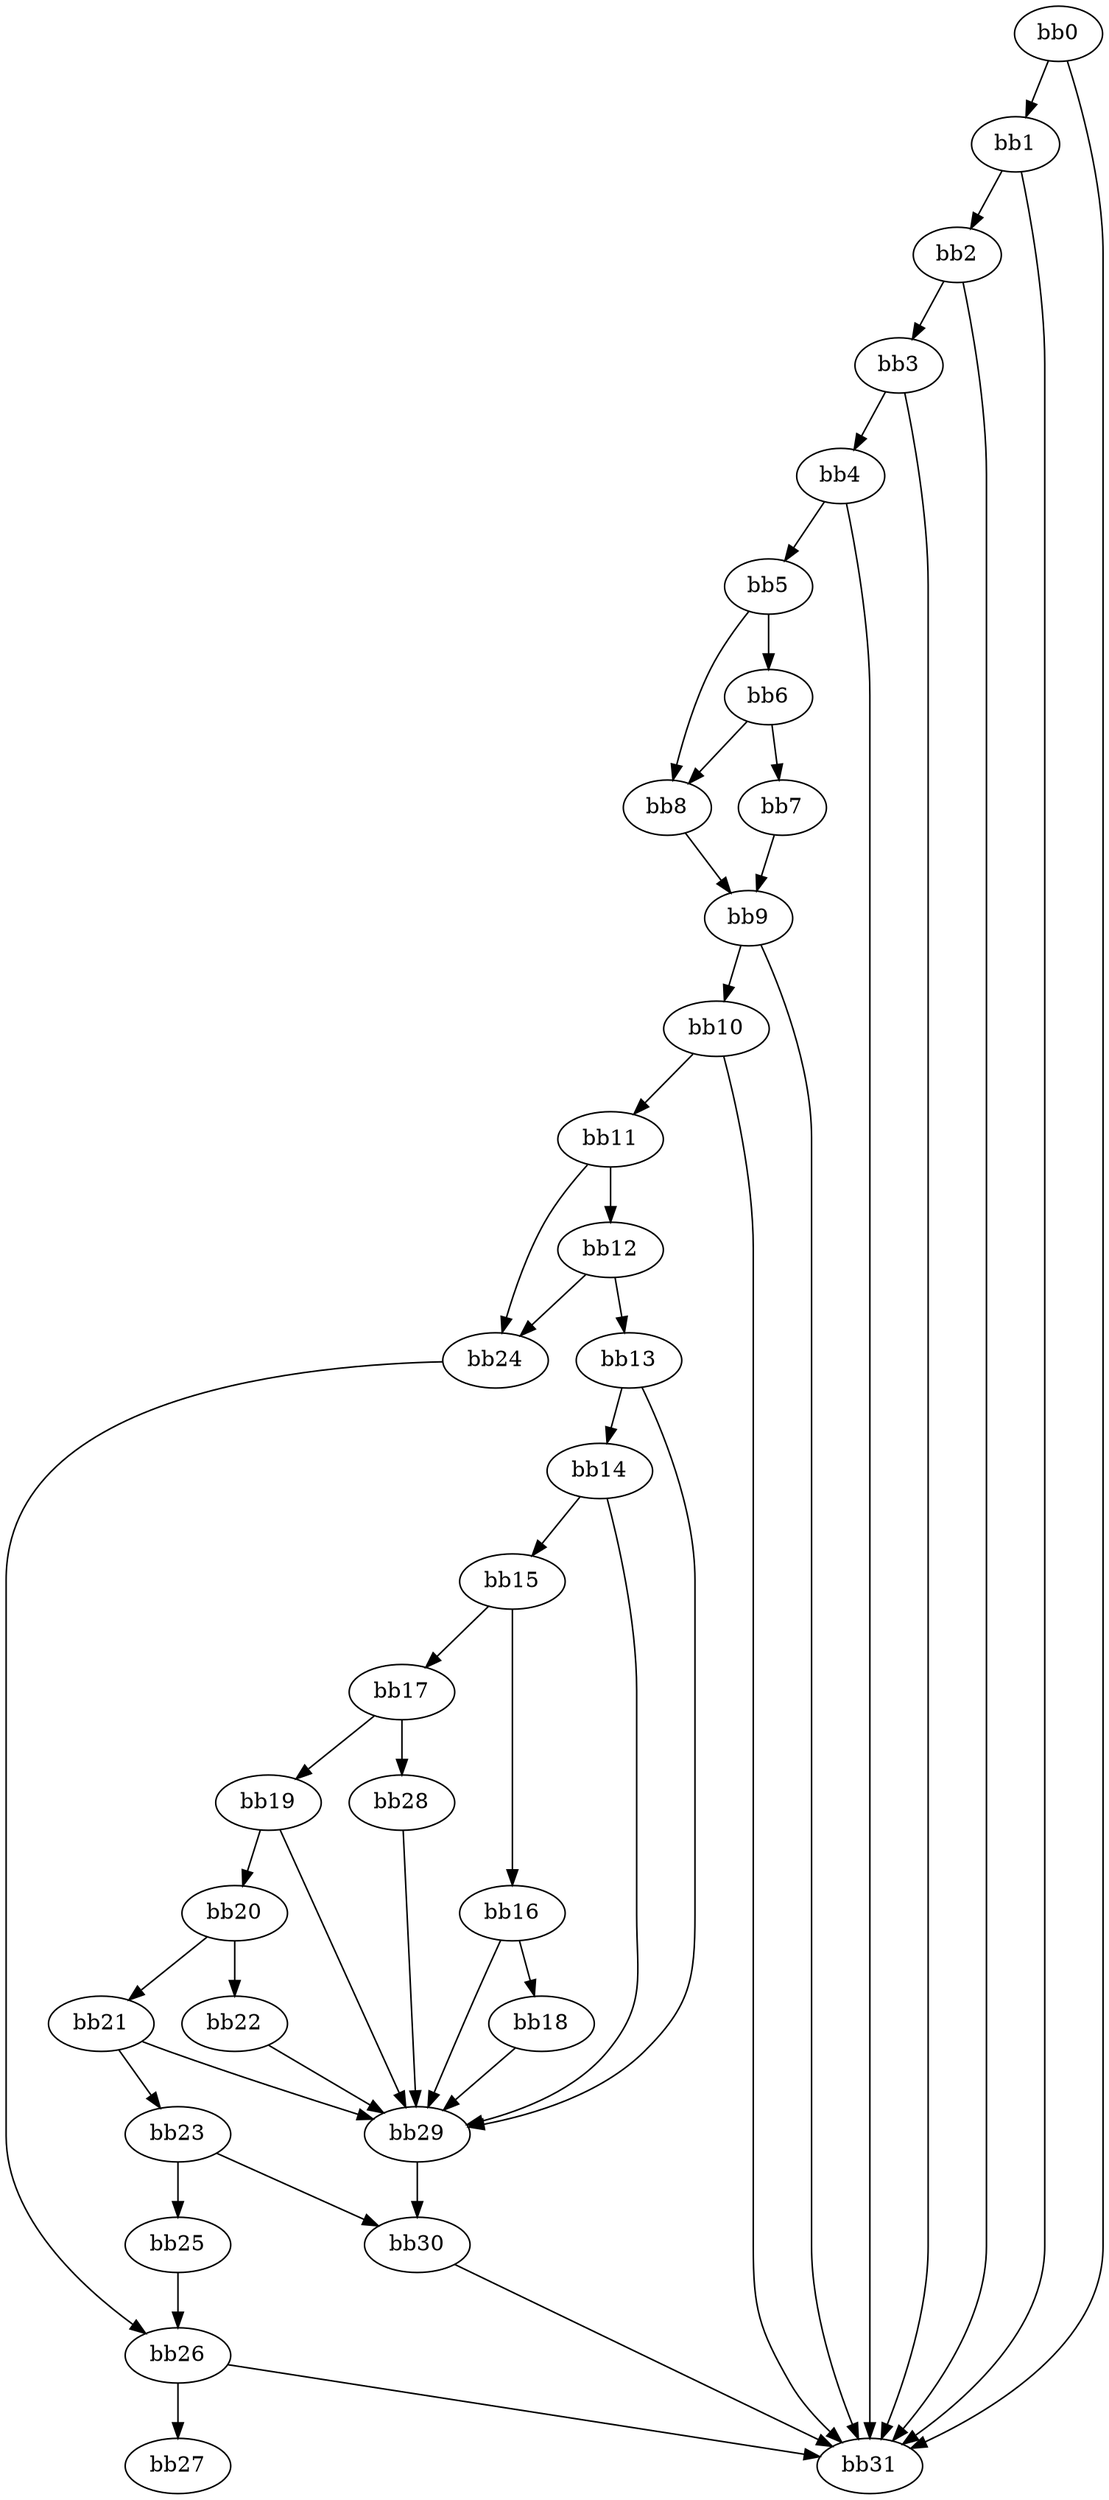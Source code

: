 digraph {
    0 [ label = "bb0\l" ]
    1 [ label = "bb1\l" ]
    2 [ label = "bb2\l" ]
    3 [ label = "bb3\l" ]
    4 [ label = "bb4\l" ]
    5 [ label = "bb5\l" ]
    6 [ label = "bb6\l" ]
    7 [ label = "bb7\l" ]
    8 [ label = "bb8\l" ]
    9 [ label = "bb9\l" ]
    10 [ label = "bb10\l" ]
    11 [ label = "bb11\l" ]
    12 [ label = "bb12\l" ]
    13 [ label = "bb13\l" ]
    14 [ label = "bb14\l" ]
    15 [ label = "bb15\l" ]
    16 [ label = "bb16\l" ]
    17 [ label = "bb17\l" ]
    18 [ label = "bb18\l" ]
    19 [ label = "bb19\l" ]
    20 [ label = "bb20\l" ]
    21 [ label = "bb21\l" ]
    22 [ label = "bb22\l" ]
    23 [ label = "bb23\l" ]
    24 [ label = "bb24\l" ]
    25 [ label = "bb25\l" ]
    26 [ label = "bb26\l" ]
    27 [ label = "bb27\l" ]
    28 [ label = "bb28\l" ]
    29 [ label = "bb29\l" ]
    30 [ label = "bb30\l" ]
    31 [ label = "bb31\l" ]
    0 -> 1 [ ]
    0 -> 31 [ ]
    1 -> 2 [ ]
    1 -> 31 [ ]
    2 -> 3 [ ]
    2 -> 31 [ ]
    3 -> 4 [ ]
    3 -> 31 [ ]
    4 -> 5 [ ]
    4 -> 31 [ ]
    5 -> 6 [ ]
    5 -> 8 [ ]
    6 -> 7 [ ]
    6 -> 8 [ ]
    7 -> 9 [ ]
    8 -> 9 [ ]
    9 -> 10 [ ]
    9 -> 31 [ ]
    10 -> 11 [ ]
    10 -> 31 [ ]
    11 -> 12 [ ]
    11 -> 24 [ ]
    12 -> 13 [ ]
    12 -> 24 [ ]
    13 -> 14 [ ]
    13 -> 29 [ ]
    14 -> 15 [ ]
    14 -> 29 [ ]
    15 -> 16 [ ]
    15 -> 17 [ ]
    16 -> 18 [ ]
    16 -> 29 [ ]
    17 -> 19 [ ]
    17 -> 28 [ ]
    18 -> 29 [ ]
    19 -> 20 [ ]
    19 -> 29 [ ]
    20 -> 21 [ ]
    20 -> 22 [ ]
    21 -> 23 [ ]
    21 -> 29 [ ]
    22 -> 29 [ ]
    23 -> 25 [ ]
    23 -> 30 [ ]
    24 -> 26 [ ]
    25 -> 26 [ ]
    26 -> 27 [ ]
    26 -> 31 [ ]
    28 -> 29 [ ]
    29 -> 30 [ ]
    30 -> 31 [ ]
}

